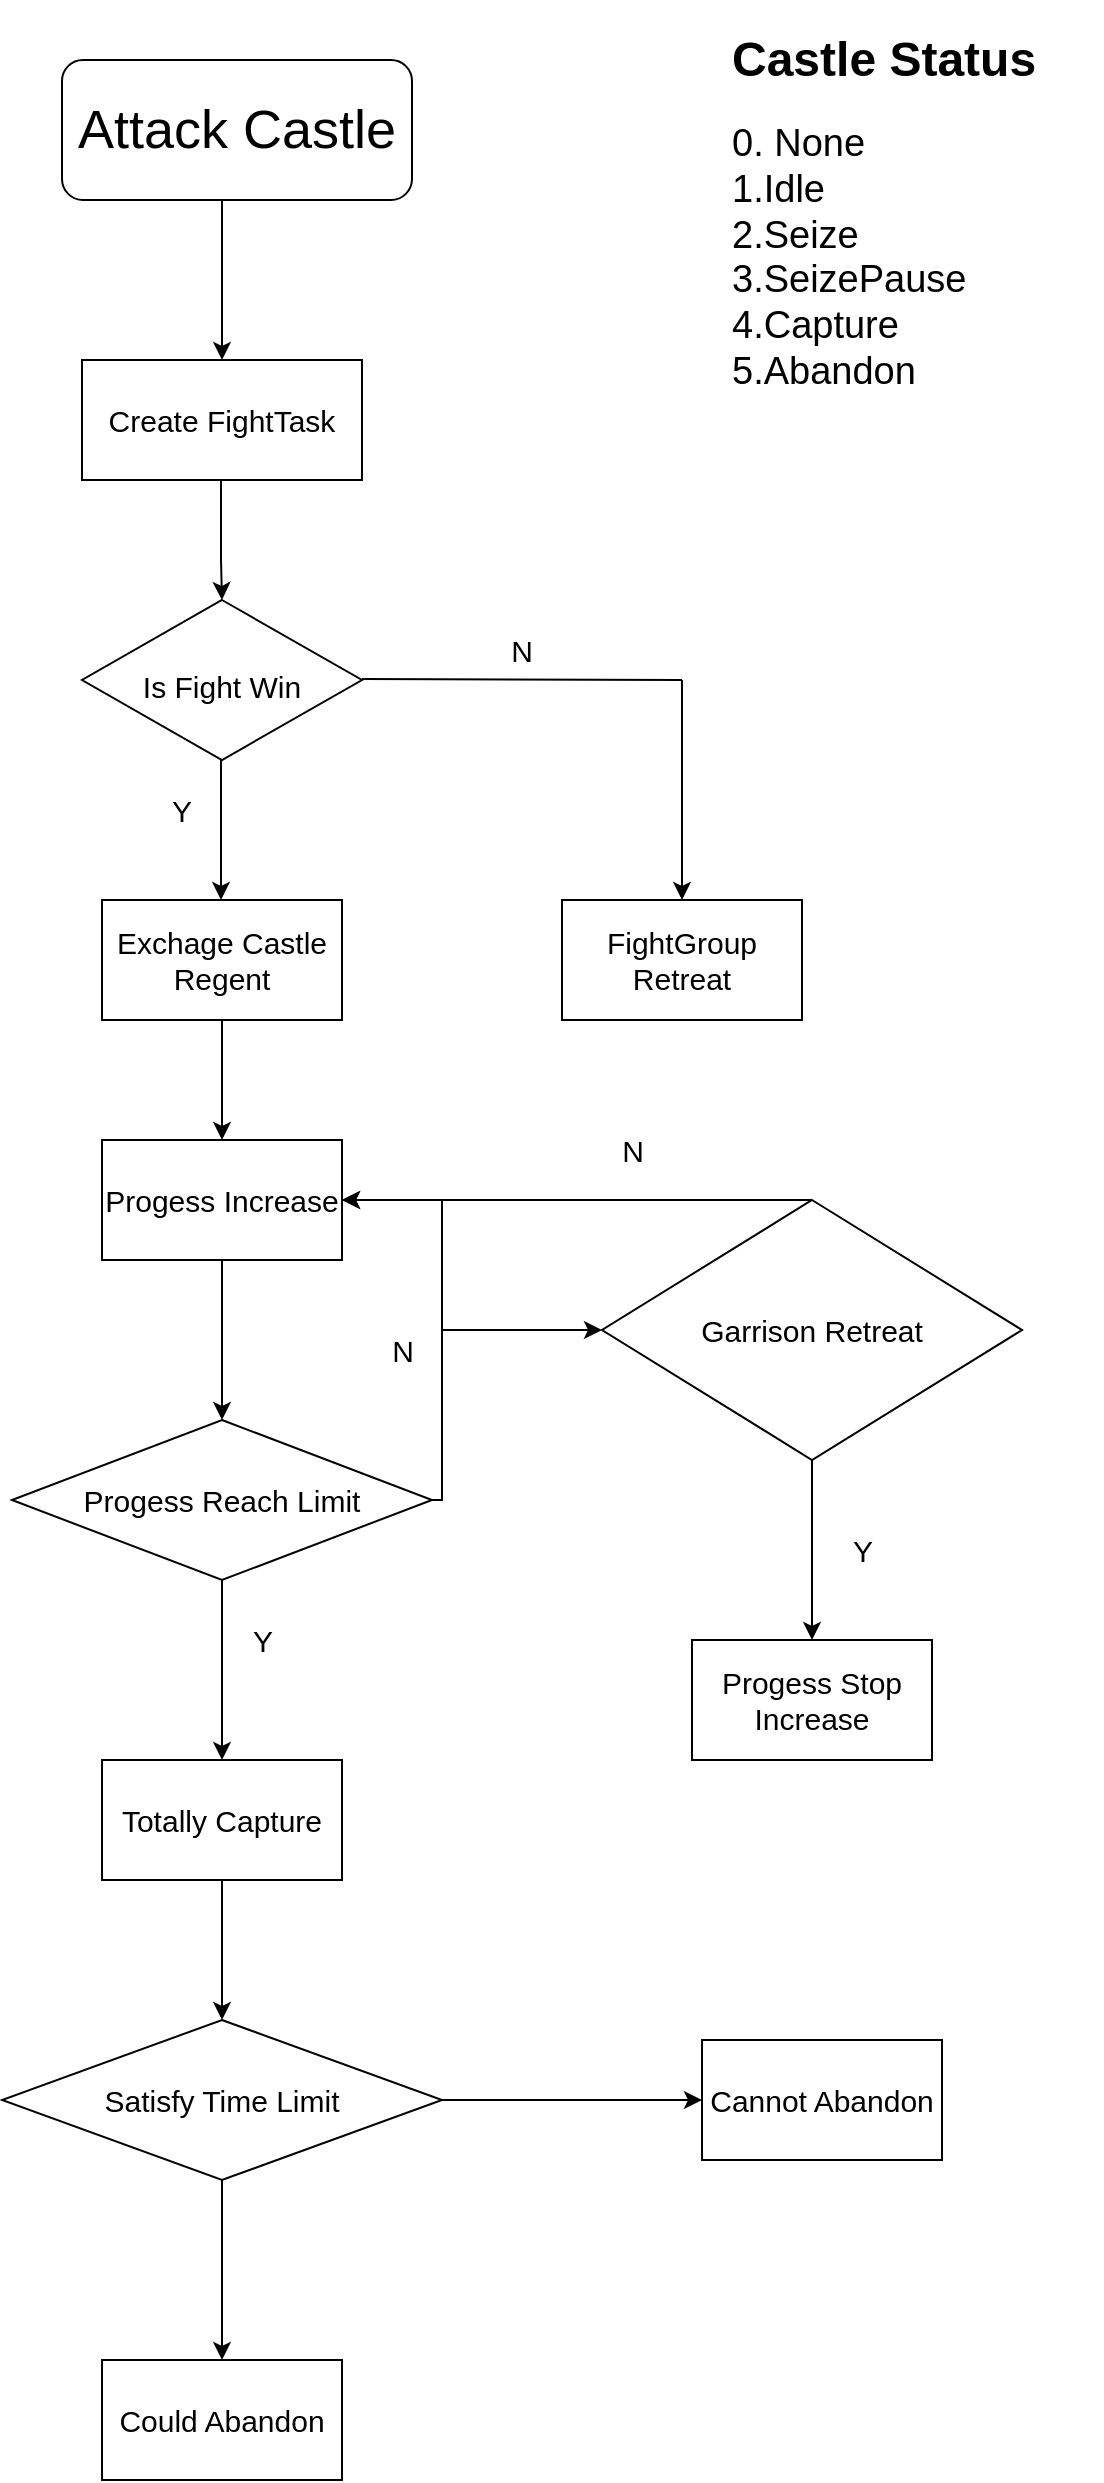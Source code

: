 <mxfile version="20.6.2" type="github">
  <diagram id="F0W9Qt7oCElg6Y91717_" name="Page-1">
    <mxGraphModel dx="1422" dy="762" grid="1" gridSize="10" guides="1" tooltips="1" connect="1" arrows="1" fold="1" page="1" pageScale="1" pageWidth="850" pageHeight="1100" math="0" shadow="0">
      <root>
        <mxCell id="0" />
        <mxCell id="1" parent="0" />
        <mxCell id="xVa6yXE3Rf0tKxil4lyc-1" value="&lt;span style=&quot;font-size: 27px;&quot;&gt;Attack Castle&lt;/span&gt;" style="rounded=1;whiteSpace=wrap;html=1;" vertex="1" parent="1">
          <mxGeometry x="250" y="70" width="175" height="70" as="geometry" />
        </mxCell>
        <mxCell id="xVa6yXE3Rf0tKxil4lyc-2" value="&lt;h1&gt;Castle Status&lt;/h1&gt;&lt;div style=&quot;font-size: 19px;&quot;&gt;&lt;font style=&quot;font-size: 19px;&quot;&gt;0. None&lt;/font&gt;&lt;/div&gt;&lt;div style=&quot;font-size: 19px;&quot;&gt;&lt;font style=&quot;font-size: 19px;&quot;&gt;1.Idle&lt;/font&gt;&lt;/div&gt;&lt;div style=&quot;font-size: 19px;&quot;&gt;&lt;font style=&quot;font-size: 19px;&quot;&gt;2.Seize&lt;/font&gt;&lt;/div&gt;&lt;div style=&quot;font-size: 19px;&quot;&gt;&lt;font style=&quot;font-size: 19px;&quot;&gt;3.SeizePause&lt;/font&gt;&lt;/div&gt;&lt;div style=&quot;font-size: 19px;&quot;&gt;&lt;font style=&quot;font-size: 19px;&quot;&gt;4.Capture&lt;/font&gt;&lt;/div&gt;&lt;div style=&quot;font-size: 19px;&quot;&gt;&lt;font style=&quot;font-size: 19px;&quot;&gt;5.Abandon&lt;/font&gt;&lt;/div&gt;&lt;div&gt;&lt;br&gt;&lt;/div&gt;" style="text;html=1;strokeColor=none;fillColor=none;spacing=5;spacingTop=-20;whiteSpace=wrap;overflow=hidden;rounded=0;" vertex="1" parent="1">
          <mxGeometry x="580" y="50" width="190" height="200" as="geometry" />
        </mxCell>
        <mxCell id="xVa6yXE3Rf0tKxil4lyc-5" value="" style="endArrow=classic;html=1;rounded=0;fontSize=27;" edge="1" parent="1">
          <mxGeometry width="50" height="50" relative="1" as="geometry">
            <mxPoint x="330" y="140" as="sourcePoint" />
            <mxPoint x="330" y="220" as="targetPoint" />
          </mxGeometry>
        </mxCell>
        <mxCell id="xVa6yXE3Rf0tKxil4lyc-6" value="&lt;span style=&quot;font-size: 15px;&quot;&gt;Is Fight Win&lt;/span&gt;" style="rhombus;whiteSpace=wrap;html=1;fontSize=27;" vertex="1" parent="1">
          <mxGeometry x="260" y="340" width="140" height="80" as="geometry" />
        </mxCell>
        <mxCell id="xVa6yXE3Rf0tKxil4lyc-7" value="" style="endArrow=classic;html=1;rounded=0;fontSize=15;" edge="1" parent="1">
          <mxGeometry width="50" height="50" relative="1" as="geometry">
            <mxPoint x="329.5" y="420" as="sourcePoint" />
            <mxPoint x="329.5" y="490" as="targetPoint" />
          </mxGeometry>
        </mxCell>
        <mxCell id="xVa6yXE3Rf0tKxil4lyc-8" value="" style="endArrow=none;html=1;rounded=0;fontSize=15;" edge="1" parent="1">
          <mxGeometry width="50" height="50" relative="1" as="geometry">
            <mxPoint x="400" y="379.5" as="sourcePoint" />
            <mxPoint x="560" y="380" as="targetPoint" />
          </mxGeometry>
        </mxCell>
        <mxCell id="xVa6yXE3Rf0tKxil4lyc-9" value="" style="endArrow=classic;html=1;rounded=0;fontSize=15;entryX=0.5;entryY=0;entryDx=0;entryDy=0;" edge="1" parent="1" target="xVa6yXE3Rf0tKxil4lyc-15">
          <mxGeometry width="50" height="50" relative="1" as="geometry">
            <mxPoint x="560" y="380" as="sourcePoint" />
            <mxPoint x="560" y="480" as="targetPoint" />
          </mxGeometry>
        </mxCell>
        <mxCell id="xVa6yXE3Rf0tKxil4lyc-10" value="Y" style="text;html=1;strokeColor=none;fillColor=none;align=center;verticalAlign=middle;whiteSpace=wrap;rounded=0;fontSize=15;" vertex="1" parent="1">
          <mxGeometry x="280" y="430" width="60" height="30" as="geometry" />
        </mxCell>
        <mxCell id="xVa6yXE3Rf0tKxil4lyc-11" value="N" style="text;html=1;strokeColor=none;fillColor=none;align=center;verticalAlign=middle;whiteSpace=wrap;rounded=0;fontSize=15;" vertex="1" parent="1">
          <mxGeometry x="450" y="350" width="60" height="30" as="geometry" />
        </mxCell>
        <mxCell id="xVa6yXE3Rf0tKxil4lyc-12" value="Create FightTask" style="rounded=0;whiteSpace=wrap;html=1;fontSize=15;" vertex="1" parent="1">
          <mxGeometry x="260" y="220" width="140" height="60" as="geometry" />
        </mxCell>
        <mxCell id="xVa6yXE3Rf0tKxil4lyc-13" value="" style="endArrow=classic;html=1;rounded=0;fontSize=15;" edge="1" parent="1">
          <mxGeometry width="50" height="50" relative="1" as="geometry">
            <mxPoint x="329.5" y="280" as="sourcePoint" />
            <mxPoint x="330" y="340" as="targetPoint" />
            <Array as="points">
              <mxPoint x="329.5" y="320" />
            </Array>
          </mxGeometry>
        </mxCell>
        <mxCell id="xVa6yXE3Rf0tKxil4lyc-18" value="" style="edgeStyle=orthogonalEdgeStyle;rounded=0;orthogonalLoop=1;jettySize=auto;html=1;fontSize=15;" edge="1" parent="1" source="xVa6yXE3Rf0tKxil4lyc-14" target="xVa6yXE3Rf0tKxil4lyc-17">
          <mxGeometry relative="1" as="geometry" />
        </mxCell>
        <mxCell id="xVa6yXE3Rf0tKxil4lyc-14" value="Exchage Castle Regent" style="rounded=0;whiteSpace=wrap;html=1;fontSize=15;" vertex="1" parent="1">
          <mxGeometry x="270" y="490" width="120" height="60" as="geometry" />
        </mxCell>
        <mxCell id="xVa6yXE3Rf0tKxil4lyc-15" value="FightGroup Retreat" style="rounded=0;whiteSpace=wrap;html=1;fontSize=15;" vertex="1" parent="1">
          <mxGeometry x="500" y="490" width="120" height="60" as="geometry" />
        </mxCell>
        <mxCell id="xVa6yXE3Rf0tKxil4lyc-19" value="" style="edgeStyle=orthogonalEdgeStyle;rounded=0;orthogonalLoop=1;jettySize=auto;html=1;fontSize=15;entryX=0.5;entryY=0;entryDx=0;entryDy=0;" edge="1" parent="1" source="xVa6yXE3Rf0tKxil4lyc-17" target="xVa6yXE3Rf0tKxil4lyc-20">
          <mxGeometry relative="1" as="geometry">
            <mxPoint x="480" y="640" as="targetPoint" />
            <Array as="points">
              <mxPoint x="330" y="710" />
              <mxPoint x="330" y="710" />
            </Array>
          </mxGeometry>
        </mxCell>
        <mxCell id="xVa6yXE3Rf0tKxil4lyc-17" value="Progess Increase" style="rounded=0;whiteSpace=wrap;html=1;fontSize=15;" vertex="1" parent="1">
          <mxGeometry x="270" y="610" width="120" height="60" as="geometry" />
        </mxCell>
        <mxCell id="xVa6yXE3Rf0tKxil4lyc-22" value="" style="edgeStyle=orthogonalEdgeStyle;rounded=0;orthogonalLoop=1;jettySize=auto;html=1;fontSize=15;entryX=1;entryY=0.5;entryDx=0;entryDy=0;exitX=1;exitY=0.5;exitDx=0;exitDy=0;" edge="1" parent="1" source="xVa6yXE3Rf0tKxil4lyc-20" target="xVa6yXE3Rf0tKxil4lyc-17">
          <mxGeometry relative="1" as="geometry">
            <mxPoint x="560" y="790" as="targetPoint" />
            <Array as="points">
              <mxPoint x="440" y="790" />
              <mxPoint x="440" y="640" />
            </Array>
          </mxGeometry>
        </mxCell>
        <mxCell id="xVa6yXE3Rf0tKxil4lyc-25" value="" style="edgeStyle=orthogonalEdgeStyle;rounded=0;orthogonalLoop=1;jettySize=auto;html=1;fontSize=15;" edge="1" parent="1" source="xVa6yXE3Rf0tKxil4lyc-20" target="xVa6yXE3Rf0tKxil4lyc-24">
          <mxGeometry relative="1" as="geometry" />
        </mxCell>
        <mxCell id="xVa6yXE3Rf0tKxil4lyc-20" value="Progess Reach Limit" style="rhombus;whiteSpace=wrap;html=1;fontSize=15;" vertex="1" parent="1">
          <mxGeometry x="225" y="750" width="210" height="80" as="geometry" />
        </mxCell>
        <mxCell id="xVa6yXE3Rf0tKxil4lyc-23" value="N" style="text;html=1;align=center;verticalAlign=middle;resizable=0;points=[];autosize=1;strokeColor=none;fillColor=none;fontSize=15;" vertex="1" parent="1">
          <mxGeometry x="405" y="700" width="30" height="30" as="geometry" />
        </mxCell>
        <mxCell id="xVa6yXE3Rf0tKxil4lyc-38" value="" style="edgeStyle=orthogonalEdgeStyle;rounded=0;orthogonalLoop=1;jettySize=auto;html=1;fontSize=15;" edge="1" parent="1" source="xVa6yXE3Rf0tKxil4lyc-24" target="xVa6yXE3Rf0tKxil4lyc-37">
          <mxGeometry relative="1" as="geometry" />
        </mxCell>
        <mxCell id="xVa6yXE3Rf0tKxil4lyc-24" value="Totally Capture" style="whiteSpace=wrap;html=1;fontSize=15;" vertex="1" parent="1">
          <mxGeometry x="270" y="920" width="120" height="60" as="geometry" />
        </mxCell>
        <mxCell id="xVa6yXE3Rf0tKxil4lyc-26" value="Y" style="text;html=1;align=center;verticalAlign=middle;resizable=0;points=[];autosize=1;strokeColor=none;fillColor=none;fontSize=15;" vertex="1" parent="1">
          <mxGeometry x="335" y="845" width="30" height="30" as="geometry" />
        </mxCell>
        <mxCell id="xVa6yXE3Rf0tKxil4lyc-30" value="" style="edgeStyle=orthogonalEdgeStyle;rounded=0;orthogonalLoop=1;jettySize=auto;html=1;fontSize=15;" edge="1" parent="1" source="xVa6yXE3Rf0tKxil4lyc-27" target="xVa6yXE3Rf0tKxil4lyc-29">
          <mxGeometry relative="1" as="geometry" />
        </mxCell>
        <mxCell id="xVa6yXE3Rf0tKxil4lyc-36" value="" style="edgeStyle=orthogonalEdgeStyle;rounded=0;orthogonalLoop=1;jettySize=auto;html=1;fontSize=15;" edge="1" parent="1" source="xVa6yXE3Rf0tKxil4lyc-27">
          <mxGeometry relative="1" as="geometry">
            <mxPoint x="390" y="640" as="targetPoint" />
            <Array as="points">
              <mxPoint x="490" y="640" />
            </Array>
          </mxGeometry>
        </mxCell>
        <mxCell id="xVa6yXE3Rf0tKxil4lyc-27" value="Garrison Retreat" style="rhombus;whiteSpace=wrap;html=1;fontSize=15;" vertex="1" parent="1">
          <mxGeometry x="520" y="640" width="210" height="130" as="geometry" />
        </mxCell>
        <mxCell id="xVa6yXE3Rf0tKxil4lyc-28" value="" style="endArrow=classic;html=1;rounded=0;fontSize=15;entryX=0;entryY=0.5;entryDx=0;entryDy=0;" edge="1" parent="1" target="xVa6yXE3Rf0tKxil4lyc-27">
          <mxGeometry width="50" height="50" relative="1" as="geometry">
            <mxPoint x="440" y="705" as="sourcePoint" />
            <mxPoint x="500" y="700" as="targetPoint" />
            <Array as="points" />
          </mxGeometry>
        </mxCell>
        <mxCell id="xVa6yXE3Rf0tKxil4lyc-29" value="Progess Stop Increase" style="whiteSpace=wrap;html=1;fontSize=15;" vertex="1" parent="1">
          <mxGeometry x="565" y="860" width="120" height="60" as="geometry" />
        </mxCell>
        <mxCell id="xVa6yXE3Rf0tKxil4lyc-33" value="Y" style="text;html=1;align=center;verticalAlign=middle;resizable=0;points=[];autosize=1;strokeColor=none;fillColor=none;fontSize=15;" vertex="1" parent="1">
          <mxGeometry x="635" y="800" width="30" height="30" as="geometry" />
        </mxCell>
        <mxCell id="xVa6yXE3Rf0tKxil4lyc-34" value="N" style="text;html=1;align=center;verticalAlign=middle;resizable=0;points=[];autosize=1;strokeColor=none;fillColor=none;fontSize=15;" vertex="1" parent="1">
          <mxGeometry x="520" y="600" width="30" height="30" as="geometry" />
        </mxCell>
        <mxCell id="xVa6yXE3Rf0tKxil4lyc-40" value="" style="edgeStyle=orthogonalEdgeStyle;rounded=0;orthogonalLoop=1;jettySize=auto;html=1;fontSize=15;" edge="1" parent="1" source="xVa6yXE3Rf0tKxil4lyc-37" target="xVa6yXE3Rf0tKxil4lyc-39">
          <mxGeometry relative="1" as="geometry" />
        </mxCell>
        <mxCell id="xVa6yXE3Rf0tKxil4lyc-42" value="" style="edgeStyle=orthogonalEdgeStyle;rounded=0;orthogonalLoop=1;jettySize=auto;html=1;fontSize=15;" edge="1" parent="1" source="xVa6yXE3Rf0tKxil4lyc-37" target="xVa6yXE3Rf0tKxil4lyc-41">
          <mxGeometry relative="1" as="geometry" />
        </mxCell>
        <mxCell id="xVa6yXE3Rf0tKxil4lyc-37" value="Satisfy Time Limit" style="rhombus;whiteSpace=wrap;html=1;fontSize=15;" vertex="1" parent="1">
          <mxGeometry x="220" y="1050" width="220" height="80" as="geometry" />
        </mxCell>
        <mxCell id="xVa6yXE3Rf0tKxil4lyc-39" value="Could Abandon" style="whiteSpace=wrap;html=1;fontSize=15;" vertex="1" parent="1">
          <mxGeometry x="270" y="1220" width="120" height="60" as="geometry" />
        </mxCell>
        <mxCell id="xVa6yXE3Rf0tKxil4lyc-41" value="Cannot Abandon" style="whiteSpace=wrap;html=1;fontSize=15;" vertex="1" parent="1">
          <mxGeometry x="570" y="1060" width="120" height="60" as="geometry" />
        </mxCell>
      </root>
    </mxGraphModel>
  </diagram>
</mxfile>
